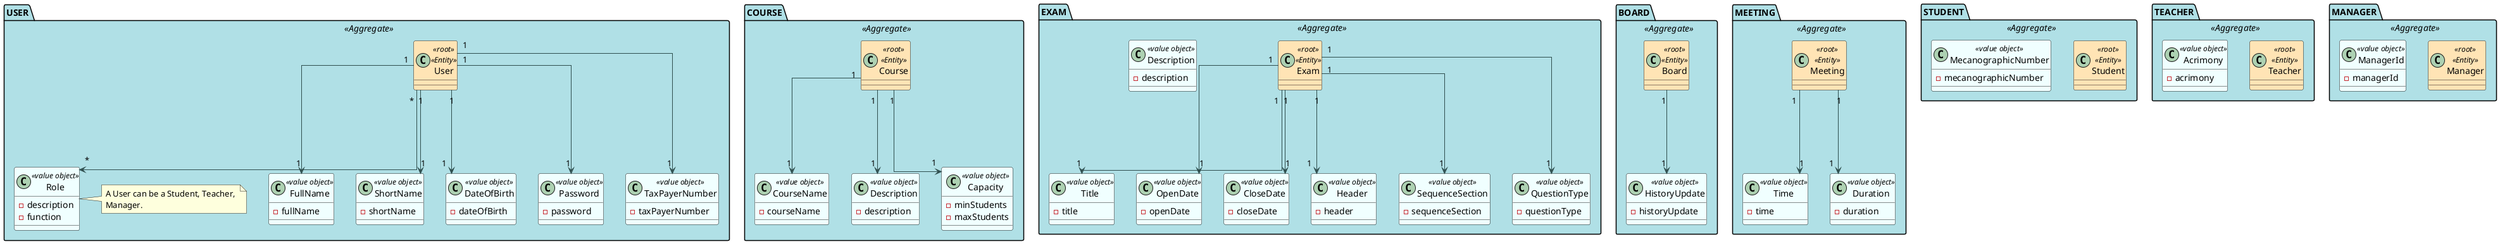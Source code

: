 @startuml

skinparam linetype ortho
skinparam Shadowing False
'hide empty members
'left to right direction

skinparam class {
    BackgroundColor<<Entity>> Moccasin
    BackgroundColor<<value object>> Azure
    BackgroundColor<<Event>> MediumAquaMarine
    BackgroundColor<<Service>> SkyBlue
    ArrowColor DarkSlateGrey
}

skinparam package {
    BackgroundColor PowderBlue
}

'TALVEZ APAGAR O PACKAGE USER OU CORRIGIR PELO CODIGO
' ############## USERS ##############

/'class User{
    - email
    - fullName
    - shortName
    - pwd
    - name??
    - dateOfBirth
    - taxPayerNumber
}

class Student{ -mecanographicNumber}
class Teacher{ - acronimo}
class Manager{ - managerId?? }

'/

package USER <<Aggregate>> {

    class User <<root>> <<Entity>>

    class FullName <<value object>> {
        -fullName
    }

    class ShortName <<value object>> {
            -shortName
        }

    class DateOfBirth <<value object>> {
            -dateOfBirth
        }

    class Password <<value object>> {
            -password
        }

    class TaxPayerNumber <<value object>> {
                    -taxPayerNumber
                }

    class Role <<value object>> {
        -description
        -function
    }

    note right : A User can be a Student, Teacher, \nManager.
}

' ############## USERS ##############

User "1" ---down> "1" FullName
User "1" ---down> "1" ShortName
User "1" ---down> "1" DateOfBirth
User "1" ---down> "1" TaxPayerNumber
User "1" ---down> "1" Password
User "*" ---down> "*"Role



' ############## COURSE ##############

/'
    class Course{
        - courseId @Id??
        - courseName
        - Collections<> Teacher:regent
        - description
        - minStudents
        - maxStudents
    }
'/

package COURSE <<Aggregate>> {

    /'FALTA VER COMO ADICIONAR ISTO
    - courseId @Id??
    - Collections<> Teacher:regent
    '/

    class Course <<root>> <<Entity>>

    class CourseName <<value object>> {
        -courseName
    }

    class Description <<value object>> {
            -description
        }

    class Capacity <<value object>> {
            -minStudents
            -maxStudents
        }

    }

' ############## COURSE ##############

Course "1" ---down> "1" CourseName
Course "1" ---down> "1" Description
Course "1" ---down> "1" Capacity

' ############## EXAMS ##############

/'class Exam{
      - title
      - description


      - Course: course??
      - openDate
      - closeDate

      - header
      - sequenceSection
      - questionTypes
  }'/


package EXAM <<Aggregate>> {

    /'FALTA VER COMO ADICIONAR ISTO
        -Course: course?? '/

    class Exam <<root>> <<Entity>>

    class Title <<value object>> {
        -title
    }

    class Description <<value object>> {
            -description
        }

    class OpenDate <<value object>> {
            -openDate
        }

    class CloseDate <<value object>> {
                    -closeDate
                }

    class Header <<value object>> {
        -header
    }

    class SequenceSection <<value object>> {
            -sequenceSection
        }

    class QuestionType <<value object>> {
            -questionType
        }

}

' ############## EXAMS ##############

Exam "1" ---down> "1" Title
'Exam "1" ---down> "1" Description
Exam "1" ---down> "1" OpenDate
Exam "1" ---down> "1" CloseDate
Exam "1" ---down> "1" Header
Exam "1" ---down> "1" SequenceSection
Exam "1" ---down> "1" QuestionType

' ############## BOARD ##############

/'class Board{
    - Student:admin
    - Collection:usersInvited
    - historyUpdates
    - rows/columns property file
}'/

package BOARD <<Aggregate>> {

    class Board <<root>> <<Entity>>

    class HistoryUpdate <<value object>> {
        -historyUpdate
    }
}

' ############## BOARD ##############

Board "1" ---down> "1" HistoryUpdate


' ############## MEETING ##############

/'
class Meeting{
    -time
    -duration
    -User:admin
    -Collection:usersInvited
}'/

package MEETING <<Aggregate>> {

    /'FALTA VER COMO ADICIONAR ISTO
             -User:admin
             -Collection:usersInvited '/

    class Meeting <<root>> <<Entity>>

    class Time <<value object>> {
        -time
    }

    class Duration <<value object>> {
            -duration
        }
}

Meeting "1" ---down> "1" Time
Meeting "1" ---down> "1" Duration

' ############## STUDENT ##############

package STUDENT <<Aggregate>> {

    class Student <<root>> <<Entity>>

    class MecanographicNumber <<value object>> {
        -mecanographicNumber
    }
}

' ############## TEACHER ##############

package TEACHER <<Aggregate>> {

    class Teacher <<root>> <<Entity>>

    class Acrimony <<value object>> {
        -acrimony
    }
}

' ############## MANAGER ##############
'NAO FAZ SENTIDO A CENA DE MANAGERID
package MANAGER <<Aggregate>> {

    class Manager <<root>> <<Entity>>

    class ManagerId <<value object>> {
        -managerId
    }
}

}

/'
class Enrollment{
    -studentId
    -courseId
    -finalGrade
}

class Class{
    - Title @Id
    - date
    - duration
    
    - Course: course??
    - teacher??
}

class QuestionTypes{
    - enumerate
    - matching
    - multipleChoices
    - shortAnswer
    - numerical
    - selectMissingWord
    - true/False
}

class ExamResult{
    - Exam
    - Student
    - feedback
    - grade
}

class PostIt{
    - postItId
    - text
}

''
User --> Teacher
User --> Student
User --> Manager

''Courses

Manager ---> Course : Manages >
Manager ---> Enrollment : Manages >

Teacher -left-> Class : Creates >

Enrollment "1" ---* "1" Student
Enrollment "1" ---* "1" Course

Course "1" ---* "*" Class



''Exams

' Student --> Exam
Student --> ExamResult

Teacher "1" -up-> "*" Exam
Course "1" *-- "*" Exam
Exam "1" *-- "*" ExamResult 

Exam "1" ---> "*" QuestionTypes


''Shared Boards

' User --> Admin : is the >
User "1" ----> "*" Board : manages >
Board "1" --* "*" User : contains >

Board "1" ---> "*" PostIt : contains >
User "*" ---> "*" PostIt : manages >




''Meeting
' User --> Admin : is the >
User "1" ---> "*" Meeting : managers >
Meeting "1" ---* "*" User : contains >'/






@enduml